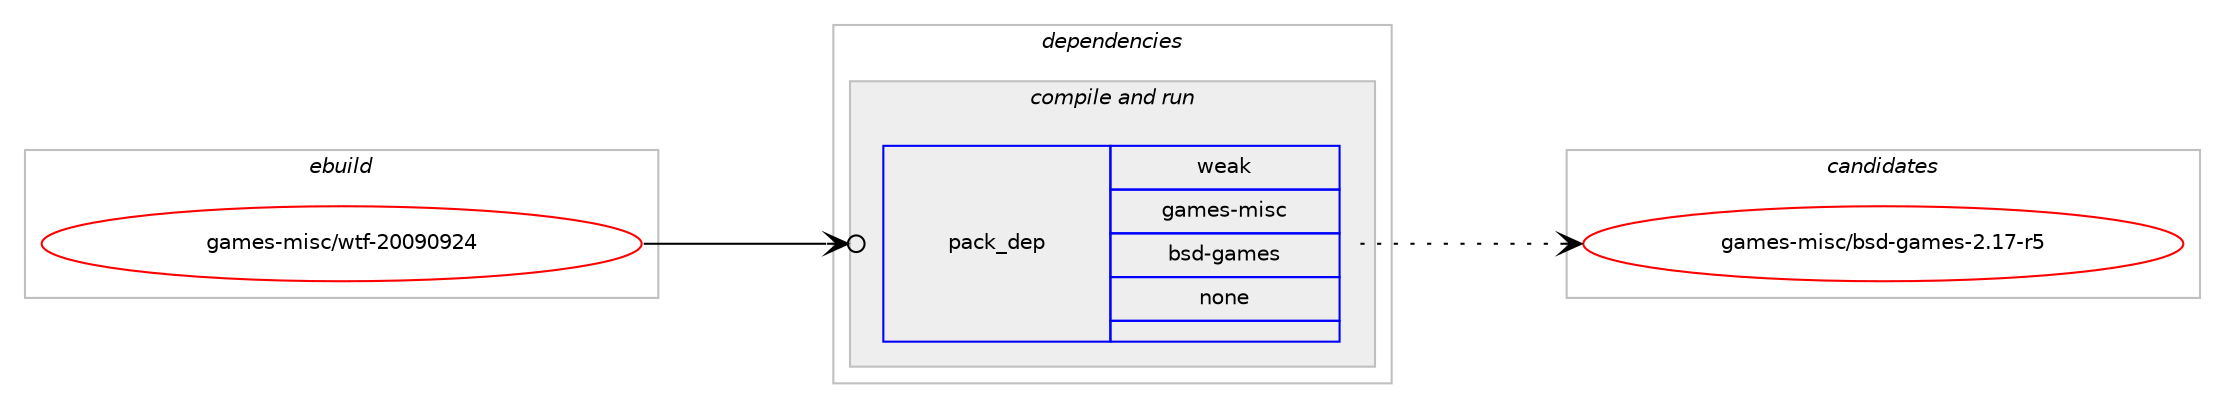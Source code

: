 digraph prolog {

# *************
# Graph options
# *************

newrank=true;
concentrate=true;
compound=true;
graph [rankdir=LR,fontname=Helvetica,fontsize=10,ranksep=1.5];#, ranksep=2.5, nodesep=0.2];
edge  [arrowhead=vee];
node  [fontname=Helvetica,fontsize=10];

# **********
# The ebuild
# **********

subgraph cluster_leftcol {
color=gray;
rank=same;
label=<<i>ebuild</i>>;
id [label="games-misc/wtf-20090924", color=red, width=4, href="../games-misc/wtf-20090924.svg"];
}

# ****************
# The dependencies
# ****************

subgraph cluster_midcol {
color=gray;
label=<<i>dependencies</i>>;
subgraph cluster_compile {
fillcolor="#eeeeee";
style=filled;
label=<<i>compile</i>>;
}
subgraph cluster_compileandrun {
fillcolor="#eeeeee";
style=filled;
label=<<i>compile and run</i>>;
subgraph pack1107853 {
dependency1558792 [label=<<TABLE BORDER="0" CELLBORDER="1" CELLSPACING="0" CELLPADDING="4" WIDTH="220"><TR><TD ROWSPAN="6" CELLPADDING="30">pack_dep</TD></TR><TR><TD WIDTH="110">weak</TD></TR><TR><TD>games-misc</TD></TR><TR><TD>bsd-games</TD></TR><TR><TD>none</TD></TR><TR><TD></TD></TR></TABLE>>, shape=none, color=blue];
}
id:e -> dependency1558792:w [weight=20,style="solid",arrowhead="odotvee"];
}
subgraph cluster_run {
fillcolor="#eeeeee";
style=filled;
label=<<i>run</i>>;
}
}

# **************
# The candidates
# **************

subgraph cluster_choices {
rank=same;
color=gray;
label=<<i>candidates</i>>;

subgraph choice1107853 {
color=black;
nodesep=1;
choice1039710910111545109105115994798115100451039710910111545504649554511453 [label="games-misc/bsd-games-2.17-r5", color=red, width=4,href="../games-misc/bsd-games-2.17-r5.svg"];
dependency1558792:e -> choice1039710910111545109105115994798115100451039710910111545504649554511453:w [style=dotted,weight="100"];
}
}

}
